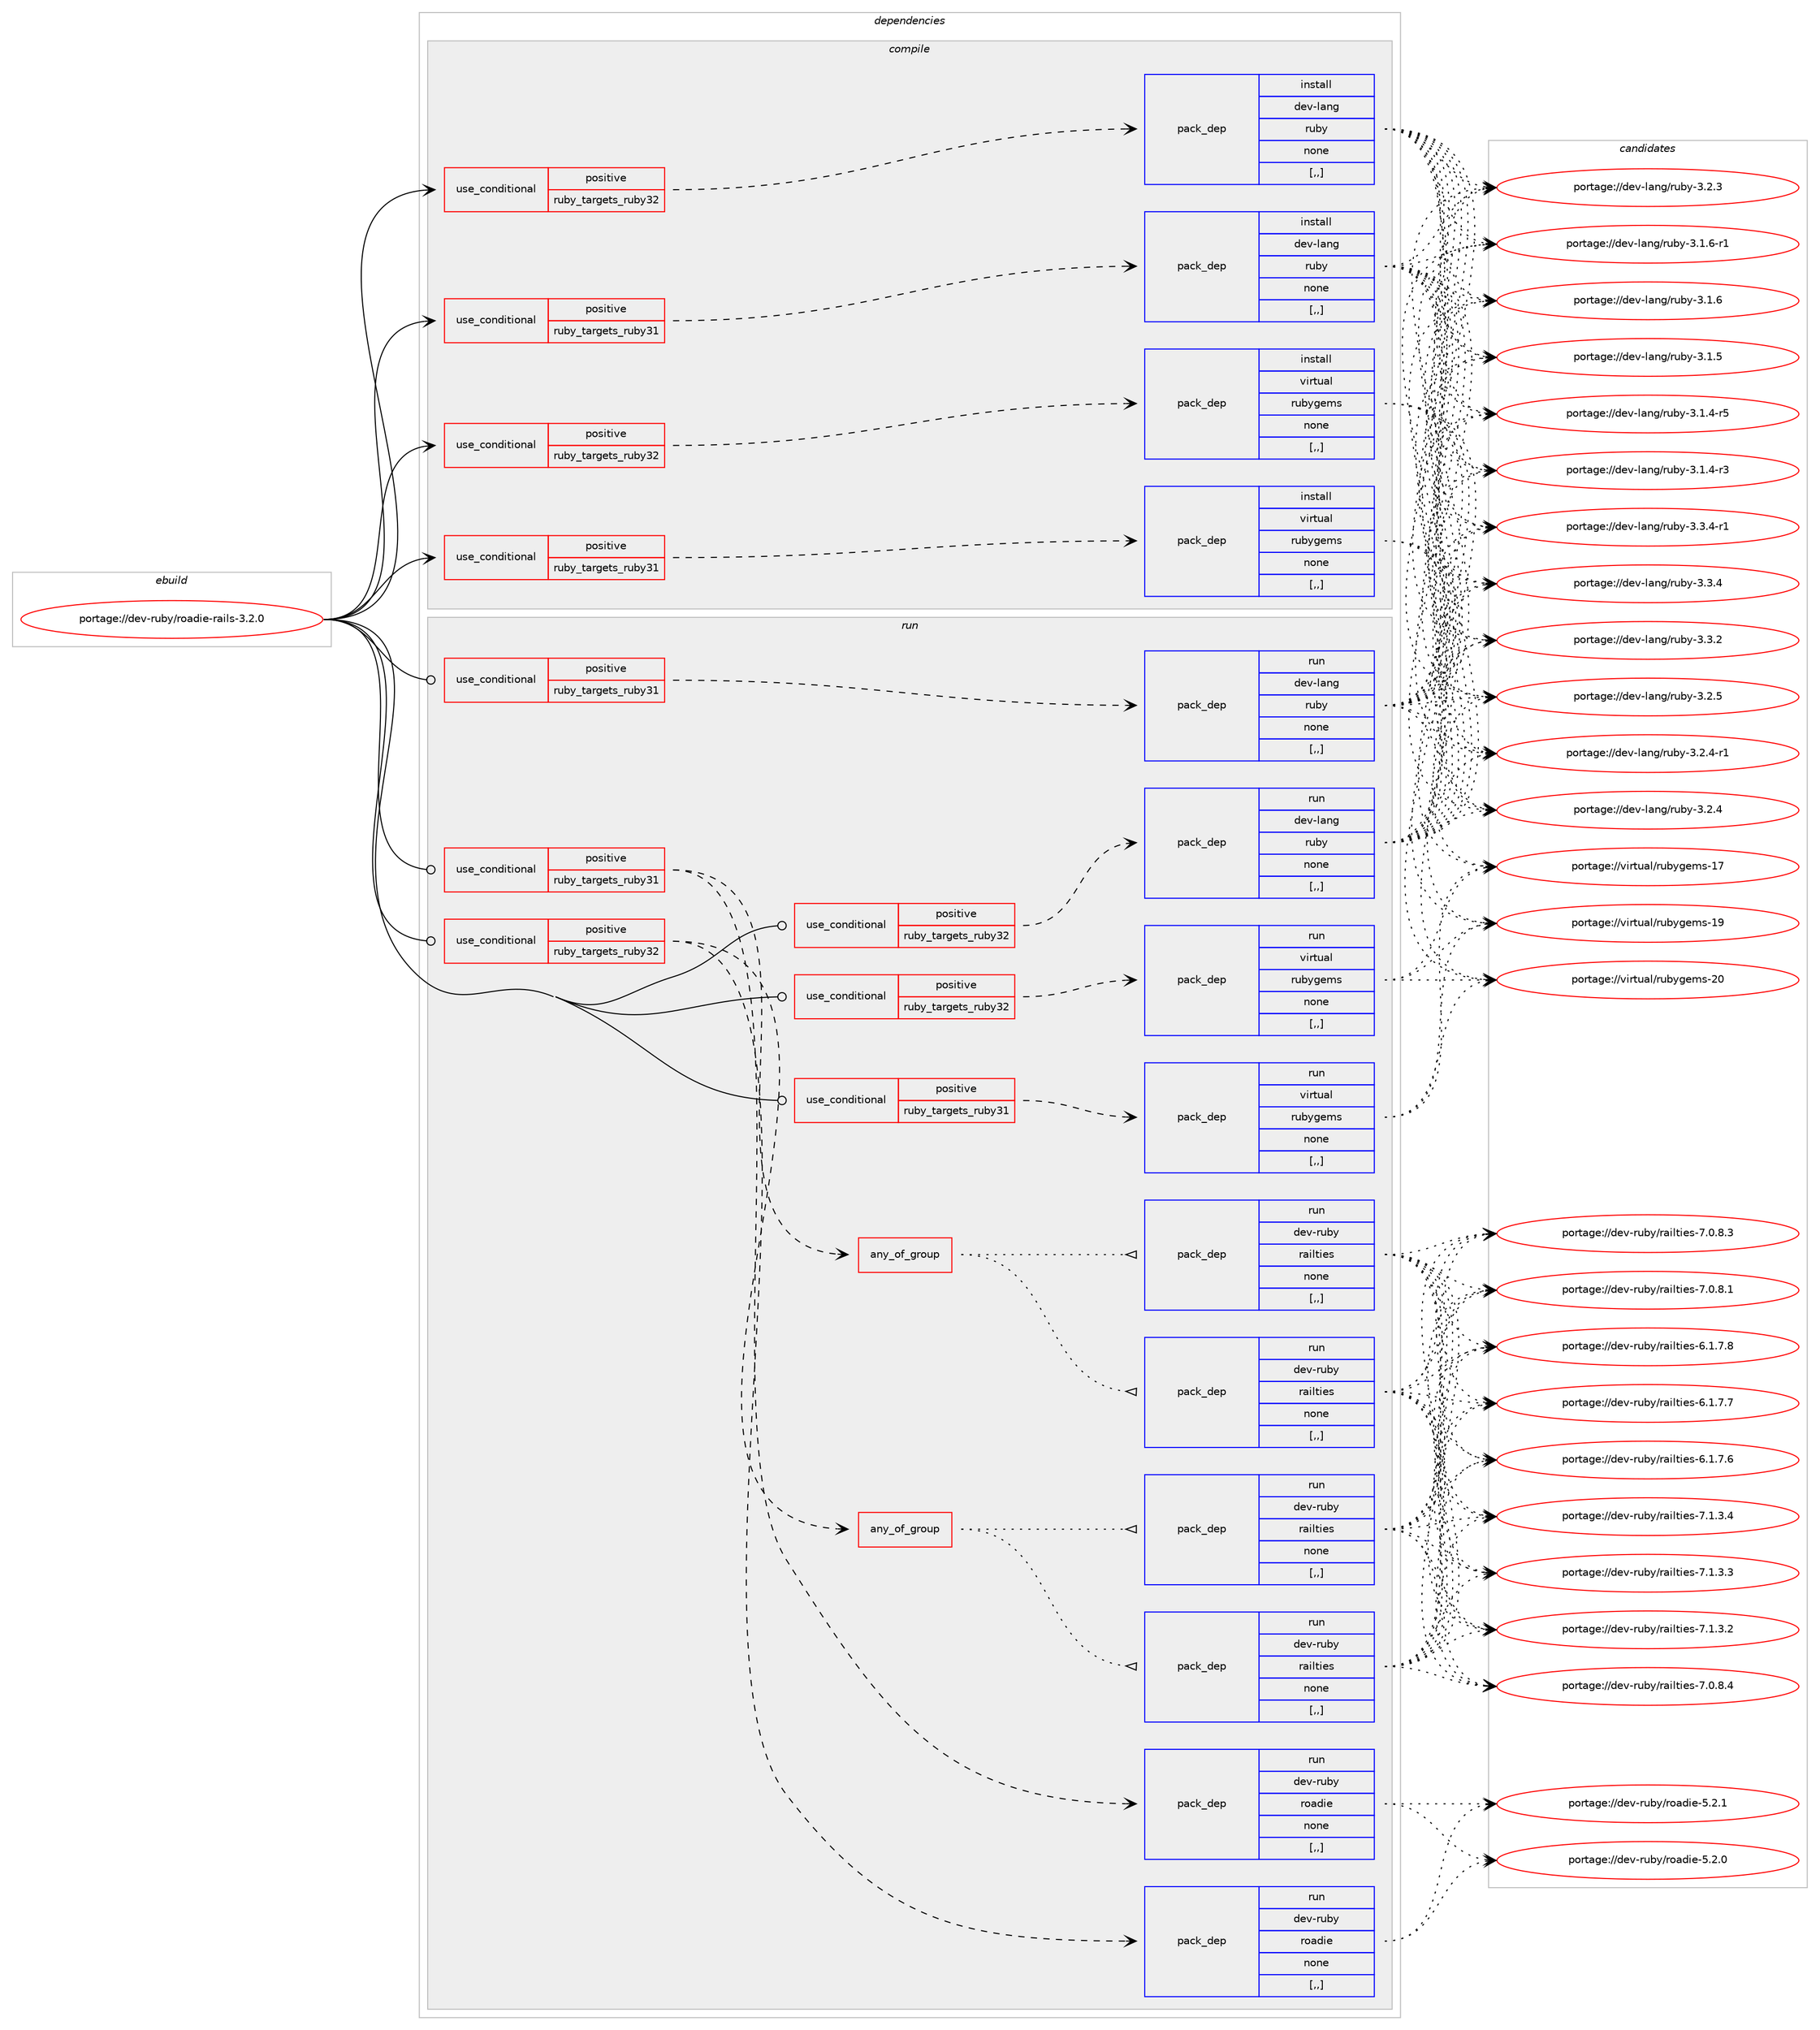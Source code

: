 digraph prolog {

# *************
# Graph options
# *************

newrank=true;
concentrate=true;
compound=true;
graph [rankdir=LR,fontname=Helvetica,fontsize=10,ranksep=1.5];#, ranksep=2.5, nodesep=0.2];
edge  [arrowhead=vee];
node  [fontname=Helvetica,fontsize=10];

# **********
# The ebuild
# **********

subgraph cluster_leftcol {
color=gray;
label=<<i>ebuild</i>>;
id [label="portage://dev-ruby/roadie-rails-3.2.0", color=red, width=4, href="../dev-ruby/roadie-rails-3.2.0.svg"];
}

# ****************
# The dependencies
# ****************

subgraph cluster_midcol {
color=gray;
label=<<i>dependencies</i>>;
subgraph cluster_compile {
fillcolor="#eeeeee";
style=filled;
label=<<i>compile</i>>;
subgraph cond54643 {
dependency198946 [label=<<TABLE BORDER="0" CELLBORDER="1" CELLSPACING="0" CELLPADDING="4"><TR><TD ROWSPAN="3" CELLPADDING="10">use_conditional</TD></TR><TR><TD>positive</TD></TR><TR><TD>ruby_targets_ruby31</TD></TR></TABLE>>, shape=none, color=red];
subgraph pack142944 {
dependency198947 [label=<<TABLE BORDER="0" CELLBORDER="1" CELLSPACING="0" CELLPADDING="4" WIDTH="220"><TR><TD ROWSPAN="6" CELLPADDING="30">pack_dep</TD></TR><TR><TD WIDTH="110">install</TD></TR><TR><TD>dev-lang</TD></TR><TR><TD>ruby</TD></TR><TR><TD>none</TD></TR><TR><TD>[,,]</TD></TR></TABLE>>, shape=none, color=blue];
}
dependency198946:e -> dependency198947:w [weight=20,style="dashed",arrowhead="vee"];
}
id:e -> dependency198946:w [weight=20,style="solid",arrowhead="vee"];
subgraph cond54644 {
dependency198948 [label=<<TABLE BORDER="0" CELLBORDER="1" CELLSPACING="0" CELLPADDING="4"><TR><TD ROWSPAN="3" CELLPADDING="10">use_conditional</TD></TR><TR><TD>positive</TD></TR><TR><TD>ruby_targets_ruby31</TD></TR></TABLE>>, shape=none, color=red];
subgraph pack142945 {
dependency198949 [label=<<TABLE BORDER="0" CELLBORDER="1" CELLSPACING="0" CELLPADDING="4" WIDTH="220"><TR><TD ROWSPAN="6" CELLPADDING="30">pack_dep</TD></TR><TR><TD WIDTH="110">install</TD></TR><TR><TD>virtual</TD></TR><TR><TD>rubygems</TD></TR><TR><TD>none</TD></TR><TR><TD>[,,]</TD></TR></TABLE>>, shape=none, color=blue];
}
dependency198948:e -> dependency198949:w [weight=20,style="dashed",arrowhead="vee"];
}
id:e -> dependency198948:w [weight=20,style="solid",arrowhead="vee"];
subgraph cond54645 {
dependency198950 [label=<<TABLE BORDER="0" CELLBORDER="1" CELLSPACING="0" CELLPADDING="4"><TR><TD ROWSPAN="3" CELLPADDING="10">use_conditional</TD></TR><TR><TD>positive</TD></TR><TR><TD>ruby_targets_ruby32</TD></TR></TABLE>>, shape=none, color=red];
subgraph pack142946 {
dependency198951 [label=<<TABLE BORDER="0" CELLBORDER="1" CELLSPACING="0" CELLPADDING="4" WIDTH="220"><TR><TD ROWSPAN="6" CELLPADDING="30">pack_dep</TD></TR><TR><TD WIDTH="110">install</TD></TR><TR><TD>dev-lang</TD></TR><TR><TD>ruby</TD></TR><TR><TD>none</TD></TR><TR><TD>[,,]</TD></TR></TABLE>>, shape=none, color=blue];
}
dependency198950:e -> dependency198951:w [weight=20,style="dashed",arrowhead="vee"];
}
id:e -> dependency198950:w [weight=20,style="solid",arrowhead="vee"];
subgraph cond54646 {
dependency198952 [label=<<TABLE BORDER="0" CELLBORDER="1" CELLSPACING="0" CELLPADDING="4"><TR><TD ROWSPAN="3" CELLPADDING="10">use_conditional</TD></TR><TR><TD>positive</TD></TR><TR><TD>ruby_targets_ruby32</TD></TR></TABLE>>, shape=none, color=red];
subgraph pack142947 {
dependency198953 [label=<<TABLE BORDER="0" CELLBORDER="1" CELLSPACING="0" CELLPADDING="4" WIDTH="220"><TR><TD ROWSPAN="6" CELLPADDING="30">pack_dep</TD></TR><TR><TD WIDTH="110">install</TD></TR><TR><TD>virtual</TD></TR><TR><TD>rubygems</TD></TR><TR><TD>none</TD></TR><TR><TD>[,,]</TD></TR></TABLE>>, shape=none, color=blue];
}
dependency198952:e -> dependency198953:w [weight=20,style="dashed",arrowhead="vee"];
}
id:e -> dependency198952:w [weight=20,style="solid",arrowhead="vee"];
}
subgraph cluster_compileandrun {
fillcolor="#eeeeee";
style=filled;
label=<<i>compile and run</i>>;
}
subgraph cluster_run {
fillcolor="#eeeeee";
style=filled;
label=<<i>run</i>>;
subgraph cond54647 {
dependency198954 [label=<<TABLE BORDER="0" CELLBORDER="1" CELLSPACING="0" CELLPADDING="4"><TR><TD ROWSPAN="3" CELLPADDING="10">use_conditional</TD></TR><TR><TD>positive</TD></TR><TR><TD>ruby_targets_ruby31</TD></TR></TABLE>>, shape=none, color=red];
subgraph pack142948 {
dependency198955 [label=<<TABLE BORDER="0" CELLBORDER="1" CELLSPACING="0" CELLPADDING="4" WIDTH="220"><TR><TD ROWSPAN="6" CELLPADDING="30">pack_dep</TD></TR><TR><TD WIDTH="110">run</TD></TR><TR><TD>dev-lang</TD></TR><TR><TD>ruby</TD></TR><TR><TD>none</TD></TR><TR><TD>[,,]</TD></TR></TABLE>>, shape=none, color=blue];
}
dependency198954:e -> dependency198955:w [weight=20,style="dashed",arrowhead="vee"];
}
id:e -> dependency198954:w [weight=20,style="solid",arrowhead="odot"];
subgraph cond54648 {
dependency198956 [label=<<TABLE BORDER="0" CELLBORDER="1" CELLSPACING="0" CELLPADDING="4"><TR><TD ROWSPAN="3" CELLPADDING="10">use_conditional</TD></TR><TR><TD>positive</TD></TR><TR><TD>ruby_targets_ruby31</TD></TR></TABLE>>, shape=none, color=red];
subgraph pack142949 {
dependency198957 [label=<<TABLE BORDER="0" CELLBORDER="1" CELLSPACING="0" CELLPADDING="4" WIDTH="220"><TR><TD ROWSPAN="6" CELLPADDING="30">pack_dep</TD></TR><TR><TD WIDTH="110">run</TD></TR><TR><TD>dev-ruby</TD></TR><TR><TD>roadie</TD></TR><TR><TD>none</TD></TR><TR><TD>[,,]</TD></TR></TABLE>>, shape=none, color=blue];
}
dependency198956:e -> dependency198957:w [weight=20,style="dashed",arrowhead="vee"];
subgraph any1209 {
dependency198958 [label=<<TABLE BORDER="0" CELLBORDER="1" CELLSPACING="0" CELLPADDING="4"><TR><TD CELLPADDING="10">any_of_group</TD></TR></TABLE>>, shape=none, color=red];subgraph pack142950 {
dependency198959 [label=<<TABLE BORDER="0" CELLBORDER="1" CELLSPACING="0" CELLPADDING="4" WIDTH="220"><TR><TD ROWSPAN="6" CELLPADDING="30">pack_dep</TD></TR><TR><TD WIDTH="110">run</TD></TR><TR><TD>dev-ruby</TD></TR><TR><TD>railties</TD></TR><TR><TD>none</TD></TR><TR><TD>[,,]</TD></TR></TABLE>>, shape=none, color=blue];
}
dependency198958:e -> dependency198959:w [weight=20,style="dotted",arrowhead="oinv"];
subgraph pack142951 {
dependency198960 [label=<<TABLE BORDER="0" CELLBORDER="1" CELLSPACING="0" CELLPADDING="4" WIDTH="220"><TR><TD ROWSPAN="6" CELLPADDING="30">pack_dep</TD></TR><TR><TD WIDTH="110">run</TD></TR><TR><TD>dev-ruby</TD></TR><TR><TD>railties</TD></TR><TR><TD>none</TD></TR><TR><TD>[,,]</TD></TR></TABLE>>, shape=none, color=blue];
}
dependency198958:e -> dependency198960:w [weight=20,style="dotted",arrowhead="oinv"];
}
dependency198956:e -> dependency198958:w [weight=20,style="dashed",arrowhead="vee"];
}
id:e -> dependency198956:w [weight=20,style="solid",arrowhead="odot"];
subgraph cond54649 {
dependency198961 [label=<<TABLE BORDER="0" CELLBORDER="1" CELLSPACING="0" CELLPADDING="4"><TR><TD ROWSPAN="3" CELLPADDING="10">use_conditional</TD></TR><TR><TD>positive</TD></TR><TR><TD>ruby_targets_ruby31</TD></TR></TABLE>>, shape=none, color=red];
subgraph pack142952 {
dependency198962 [label=<<TABLE BORDER="0" CELLBORDER="1" CELLSPACING="0" CELLPADDING="4" WIDTH="220"><TR><TD ROWSPAN="6" CELLPADDING="30">pack_dep</TD></TR><TR><TD WIDTH="110">run</TD></TR><TR><TD>virtual</TD></TR><TR><TD>rubygems</TD></TR><TR><TD>none</TD></TR><TR><TD>[,,]</TD></TR></TABLE>>, shape=none, color=blue];
}
dependency198961:e -> dependency198962:w [weight=20,style="dashed",arrowhead="vee"];
}
id:e -> dependency198961:w [weight=20,style="solid",arrowhead="odot"];
subgraph cond54650 {
dependency198963 [label=<<TABLE BORDER="0" CELLBORDER="1" CELLSPACING="0" CELLPADDING="4"><TR><TD ROWSPAN="3" CELLPADDING="10">use_conditional</TD></TR><TR><TD>positive</TD></TR><TR><TD>ruby_targets_ruby32</TD></TR></TABLE>>, shape=none, color=red];
subgraph pack142953 {
dependency198964 [label=<<TABLE BORDER="0" CELLBORDER="1" CELLSPACING="0" CELLPADDING="4" WIDTH="220"><TR><TD ROWSPAN="6" CELLPADDING="30">pack_dep</TD></TR><TR><TD WIDTH="110">run</TD></TR><TR><TD>dev-lang</TD></TR><TR><TD>ruby</TD></TR><TR><TD>none</TD></TR><TR><TD>[,,]</TD></TR></TABLE>>, shape=none, color=blue];
}
dependency198963:e -> dependency198964:w [weight=20,style="dashed",arrowhead="vee"];
}
id:e -> dependency198963:w [weight=20,style="solid",arrowhead="odot"];
subgraph cond54651 {
dependency198965 [label=<<TABLE BORDER="0" CELLBORDER="1" CELLSPACING="0" CELLPADDING="4"><TR><TD ROWSPAN="3" CELLPADDING="10">use_conditional</TD></TR><TR><TD>positive</TD></TR><TR><TD>ruby_targets_ruby32</TD></TR></TABLE>>, shape=none, color=red];
subgraph pack142954 {
dependency198966 [label=<<TABLE BORDER="0" CELLBORDER="1" CELLSPACING="0" CELLPADDING="4" WIDTH="220"><TR><TD ROWSPAN="6" CELLPADDING="30">pack_dep</TD></TR><TR><TD WIDTH="110">run</TD></TR><TR><TD>dev-ruby</TD></TR><TR><TD>roadie</TD></TR><TR><TD>none</TD></TR><TR><TD>[,,]</TD></TR></TABLE>>, shape=none, color=blue];
}
dependency198965:e -> dependency198966:w [weight=20,style="dashed",arrowhead="vee"];
subgraph any1210 {
dependency198967 [label=<<TABLE BORDER="0" CELLBORDER="1" CELLSPACING="0" CELLPADDING="4"><TR><TD CELLPADDING="10">any_of_group</TD></TR></TABLE>>, shape=none, color=red];subgraph pack142955 {
dependency198968 [label=<<TABLE BORDER="0" CELLBORDER="1" CELLSPACING="0" CELLPADDING="4" WIDTH="220"><TR><TD ROWSPAN="6" CELLPADDING="30">pack_dep</TD></TR><TR><TD WIDTH="110">run</TD></TR><TR><TD>dev-ruby</TD></TR><TR><TD>railties</TD></TR><TR><TD>none</TD></TR><TR><TD>[,,]</TD></TR></TABLE>>, shape=none, color=blue];
}
dependency198967:e -> dependency198968:w [weight=20,style="dotted",arrowhead="oinv"];
subgraph pack142956 {
dependency198969 [label=<<TABLE BORDER="0" CELLBORDER="1" CELLSPACING="0" CELLPADDING="4" WIDTH="220"><TR><TD ROWSPAN="6" CELLPADDING="30">pack_dep</TD></TR><TR><TD WIDTH="110">run</TD></TR><TR><TD>dev-ruby</TD></TR><TR><TD>railties</TD></TR><TR><TD>none</TD></TR><TR><TD>[,,]</TD></TR></TABLE>>, shape=none, color=blue];
}
dependency198967:e -> dependency198969:w [weight=20,style="dotted",arrowhead="oinv"];
}
dependency198965:e -> dependency198967:w [weight=20,style="dashed",arrowhead="vee"];
}
id:e -> dependency198965:w [weight=20,style="solid",arrowhead="odot"];
subgraph cond54652 {
dependency198970 [label=<<TABLE BORDER="0" CELLBORDER="1" CELLSPACING="0" CELLPADDING="4"><TR><TD ROWSPAN="3" CELLPADDING="10">use_conditional</TD></TR><TR><TD>positive</TD></TR><TR><TD>ruby_targets_ruby32</TD></TR></TABLE>>, shape=none, color=red];
subgraph pack142957 {
dependency198971 [label=<<TABLE BORDER="0" CELLBORDER="1" CELLSPACING="0" CELLPADDING="4" WIDTH="220"><TR><TD ROWSPAN="6" CELLPADDING="30">pack_dep</TD></TR><TR><TD WIDTH="110">run</TD></TR><TR><TD>virtual</TD></TR><TR><TD>rubygems</TD></TR><TR><TD>none</TD></TR><TR><TD>[,,]</TD></TR></TABLE>>, shape=none, color=blue];
}
dependency198970:e -> dependency198971:w [weight=20,style="dashed",arrowhead="vee"];
}
id:e -> dependency198970:w [weight=20,style="solid",arrowhead="odot"];
}
}

# **************
# The candidates
# **************

subgraph cluster_choices {
rank=same;
color=gray;
label=<<i>candidates</i>>;

subgraph choice142944 {
color=black;
nodesep=1;
choice100101118451089711010347114117981214551465146524511449 [label="portage://dev-lang/ruby-3.3.4-r1", color=red, width=4,href="../dev-lang/ruby-3.3.4-r1.svg"];
choice10010111845108971101034711411798121455146514652 [label="portage://dev-lang/ruby-3.3.4", color=red, width=4,href="../dev-lang/ruby-3.3.4.svg"];
choice10010111845108971101034711411798121455146514650 [label="portage://dev-lang/ruby-3.3.2", color=red, width=4,href="../dev-lang/ruby-3.3.2.svg"];
choice10010111845108971101034711411798121455146504653 [label="portage://dev-lang/ruby-3.2.5", color=red, width=4,href="../dev-lang/ruby-3.2.5.svg"];
choice100101118451089711010347114117981214551465046524511449 [label="portage://dev-lang/ruby-3.2.4-r1", color=red, width=4,href="../dev-lang/ruby-3.2.4-r1.svg"];
choice10010111845108971101034711411798121455146504652 [label="portage://dev-lang/ruby-3.2.4", color=red, width=4,href="../dev-lang/ruby-3.2.4.svg"];
choice10010111845108971101034711411798121455146504651 [label="portage://dev-lang/ruby-3.2.3", color=red, width=4,href="../dev-lang/ruby-3.2.3.svg"];
choice100101118451089711010347114117981214551464946544511449 [label="portage://dev-lang/ruby-3.1.6-r1", color=red, width=4,href="../dev-lang/ruby-3.1.6-r1.svg"];
choice10010111845108971101034711411798121455146494654 [label="portage://dev-lang/ruby-3.1.6", color=red, width=4,href="../dev-lang/ruby-3.1.6.svg"];
choice10010111845108971101034711411798121455146494653 [label="portage://dev-lang/ruby-3.1.5", color=red, width=4,href="../dev-lang/ruby-3.1.5.svg"];
choice100101118451089711010347114117981214551464946524511453 [label="portage://dev-lang/ruby-3.1.4-r5", color=red, width=4,href="../dev-lang/ruby-3.1.4-r5.svg"];
choice100101118451089711010347114117981214551464946524511451 [label="portage://dev-lang/ruby-3.1.4-r3", color=red, width=4,href="../dev-lang/ruby-3.1.4-r3.svg"];
dependency198947:e -> choice100101118451089711010347114117981214551465146524511449:w [style=dotted,weight="100"];
dependency198947:e -> choice10010111845108971101034711411798121455146514652:w [style=dotted,weight="100"];
dependency198947:e -> choice10010111845108971101034711411798121455146514650:w [style=dotted,weight="100"];
dependency198947:e -> choice10010111845108971101034711411798121455146504653:w [style=dotted,weight="100"];
dependency198947:e -> choice100101118451089711010347114117981214551465046524511449:w [style=dotted,weight="100"];
dependency198947:e -> choice10010111845108971101034711411798121455146504652:w [style=dotted,weight="100"];
dependency198947:e -> choice10010111845108971101034711411798121455146504651:w [style=dotted,weight="100"];
dependency198947:e -> choice100101118451089711010347114117981214551464946544511449:w [style=dotted,weight="100"];
dependency198947:e -> choice10010111845108971101034711411798121455146494654:w [style=dotted,weight="100"];
dependency198947:e -> choice10010111845108971101034711411798121455146494653:w [style=dotted,weight="100"];
dependency198947:e -> choice100101118451089711010347114117981214551464946524511453:w [style=dotted,weight="100"];
dependency198947:e -> choice100101118451089711010347114117981214551464946524511451:w [style=dotted,weight="100"];
}
subgraph choice142945 {
color=black;
nodesep=1;
choice118105114116117971084711411798121103101109115455048 [label="portage://virtual/rubygems-20", color=red, width=4,href="../virtual/rubygems-20.svg"];
choice118105114116117971084711411798121103101109115454957 [label="portage://virtual/rubygems-19", color=red, width=4,href="../virtual/rubygems-19.svg"];
choice118105114116117971084711411798121103101109115454955 [label="portage://virtual/rubygems-17", color=red, width=4,href="../virtual/rubygems-17.svg"];
dependency198949:e -> choice118105114116117971084711411798121103101109115455048:w [style=dotted,weight="100"];
dependency198949:e -> choice118105114116117971084711411798121103101109115454957:w [style=dotted,weight="100"];
dependency198949:e -> choice118105114116117971084711411798121103101109115454955:w [style=dotted,weight="100"];
}
subgraph choice142946 {
color=black;
nodesep=1;
choice100101118451089711010347114117981214551465146524511449 [label="portage://dev-lang/ruby-3.3.4-r1", color=red, width=4,href="../dev-lang/ruby-3.3.4-r1.svg"];
choice10010111845108971101034711411798121455146514652 [label="portage://dev-lang/ruby-3.3.4", color=red, width=4,href="../dev-lang/ruby-3.3.4.svg"];
choice10010111845108971101034711411798121455146514650 [label="portage://dev-lang/ruby-3.3.2", color=red, width=4,href="../dev-lang/ruby-3.3.2.svg"];
choice10010111845108971101034711411798121455146504653 [label="portage://dev-lang/ruby-3.2.5", color=red, width=4,href="../dev-lang/ruby-3.2.5.svg"];
choice100101118451089711010347114117981214551465046524511449 [label="portage://dev-lang/ruby-3.2.4-r1", color=red, width=4,href="../dev-lang/ruby-3.2.4-r1.svg"];
choice10010111845108971101034711411798121455146504652 [label="portage://dev-lang/ruby-3.2.4", color=red, width=4,href="../dev-lang/ruby-3.2.4.svg"];
choice10010111845108971101034711411798121455146504651 [label="portage://dev-lang/ruby-3.2.3", color=red, width=4,href="../dev-lang/ruby-3.2.3.svg"];
choice100101118451089711010347114117981214551464946544511449 [label="portage://dev-lang/ruby-3.1.6-r1", color=red, width=4,href="../dev-lang/ruby-3.1.6-r1.svg"];
choice10010111845108971101034711411798121455146494654 [label="portage://dev-lang/ruby-3.1.6", color=red, width=4,href="../dev-lang/ruby-3.1.6.svg"];
choice10010111845108971101034711411798121455146494653 [label="portage://dev-lang/ruby-3.1.5", color=red, width=4,href="../dev-lang/ruby-3.1.5.svg"];
choice100101118451089711010347114117981214551464946524511453 [label="portage://dev-lang/ruby-3.1.4-r5", color=red, width=4,href="../dev-lang/ruby-3.1.4-r5.svg"];
choice100101118451089711010347114117981214551464946524511451 [label="portage://dev-lang/ruby-3.1.4-r3", color=red, width=4,href="../dev-lang/ruby-3.1.4-r3.svg"];
dependency198951:e -> choice100101118451089711010347114117981214551465146524511449:w [style=dotted,weight="100"];
dependency198951:e -> choice10010111845108971101034711411798121455146514652:w [style=dotted,weight="100"];
dependency198951:e -> choice10010111845108971101034711411798121455146514650:w [style=dotted,weight="100"];
dependency198951:e -> choice10010111845108971101034711411798121455146504653:w [style=dotted,weight="100"];
dependency198951:e -> choice100101118451089711010347114117981214551465046524511449:w [style=dotted,weight="100"];
dependency198951:e -> choice10010111845108971101034711411798121455146504652:w [style=dotted,weight="100"];
dependency198951:e -> choice10010111845108971101034711411798121455146504651:w [style=dotted,weight="100"];
dependency198951:e -> choice100101118451089711010347114117981214551464946544511449:w [style=dotted,weight="100"];
dependency198951:e -> choice10010111845108971101034711411798121455146494654:w [style=dotted,weight="100"];
dependency198951:e -> choice10010111845108971101034711411798121455146494653:w [style=dotted,weight="100"];
dependency198951:e -> choice100101118451089711010347114117981214551464946524511453:w [style=dotted,weight="100"];
dependency198951:e -> choice100101118451089711010347114117981214551464946524511451:w [style=dotted,weight="100"];
}
subgraph choice142947 {
color=black;
nodesep=1;
choice118105114116117971084711411798121103101109115455048 [label="portage://virtual/rubygems-20", color=red, width=4,href="../virtual/rubygems-20.svg"];
choice118105114116117971084711411798121103101109115454957 [label="portage://virtual/rubygems-19", color=red, width=4,href="../virtual/rubygems-19.svg"];
choice118105114116117971084711411798121103101109115454955 [label="portage://virtual/rubygems-17", color=red, width=4,href="../virtual/rubygems-17.svg"];
dependency198953:e -> choice118105114116117971084711411798121103101109115455048:w [style=dotted,weight="100"];
dependency198953:e -> choice118105114116117971084711411798121103101109115454957:w [style=dotted,weight="100"];
dependency198953:e -> choice118105114116117971084711411798121103101109115454955:w [style=dotted,weight="100"];
}
subgraph choice142948 {
color=black;
nodesep=1;
choice100101118451089711010347114117981214551465146524511449 [label="portage://dev-lang/ruby-3.3.4-r1", color=red, width=4,href="../dev-lang/ruby-3.3.4-r1.svg"];
choice10010111845108971101034711411798121455146514652 [label="portage://dev-lang/ruby-3.3.4", color=red, width=4,href="../dev-lang/ruby-3.3.4.svg"];
choice10010111845108971101034711411798121455146514650 [label="portage://dev-lang/ruby-3.3.2", color=red, width=4,href="../dev-lang/ruby-3.3.2.svg"];
choice10010111845108971101034711411798121455146504653 [label="portage://dev-lang/ruby-3.2.5", color=red, width=4,href="../dev-lang/ruby-3.2.5.svg"];
choice100101118451089711010347114117981214551465046524511449 [label="portage://dev-lang/ruby-3.2.4-r1", color=red, width=4,href="../dev-lang/ruby-3.2.4-r1.svg"];
choice10010111845108971101034711411798121455146504652 [label="portage://dev-lang/ruby-3.2.4", color=red, width=4,href="../dev-lang/ruby-3.2.4.svg"];
choice10010111845108971101034711411798121455146504651 [label="portage://dev-lang/ruby-3.2.3", color=red, width=4,href="../dev-lang/ruby-3.2.3.svg"];
choice100101118451089711010347114117981214551464946544511449 [label="portage://dev-lang/ruby-3.1.6-r1", color=red, width=4,href="../dev-lang/ruby-3.1.6-r1.svg"];
choice10010111845108971101034711411798121455146494654 [label="portage://dev-lang/ruby-3.1.6", color=red, width=4,href="../dev-lang/ruby-3.1.6.svg"];
choice10010111845108971101034711411798121455146494653 [label="portage://dev-lang/ruby-3.1.5", color=red, width=4,href="../dev-lang/ruby-3.1.5.svg"];
choice100101118451089711010347114117981214551464946524511453 [label="portage://dev-lang/ruby-3.1.4-r5", color=red, width=4,href="../dev-lang/ruby-3.1.4-r5.svg"];
choice100101118451089711010347114117981214551464946524511451 [label="portage://dev-lang/ruby-3.1.4-r3", color=red, width=4,href="../dev-lang/ruby-3.1.4-r3.svg"];
dependency198955:e -> choice100101118451089711010347114117981214551465146524511449:w [style=dotted,weight="100"];
dependency198955:e -> choice10010111845108971101034711411798121455146514652:w [style=dotted,weight="100"];
dependency198955:e -> choice10010111845108971101034711411798121455146514650:w [style=dotted,weight="100"];
dependency198955:e -> choice10010111845108971101034711411798121455146504653:w [style=dotted,weight="100"];
dependency198955:e -> choice100101118451089711010347114117981214551465046524511449:w [style=dotted,weight="100"];
dependency198955:e -> choice10010111845108971101034711411798121455146504652:w [style=dotted,weight="100"];
dependency198955:e -> choice10010111845108971101034711411798121455146504651:w [style=dotted,weight="100"];
dependency198955:e -> choice100101118451089711010347114117981214551464946544511449:w [style=dotted,weight="100"];
dependency198955:e -> choice10010111845108971101034711411798121455146494654:w [style=dotted,weight="100"];
dependency198955:e -> choice10010111845108971101034711411798121455146494653:w [style=dotted,weight="100"];
dependency198955:e -> choice100101118451089711010347114117981214551464946524511453:w [style=dotted,weight="100"];
dependency198955:e -> choice100101118451089711010347114117981214551464946524511451:w [style=dotted,weight="100"];
}
subgraph choice142949 {
color=black;
nodesep=1;
choice10010111845114117981214711411197100105101455346504649 [label="portage://dev-ruby/roadie-5.2.1", color=red, width=4,href="../dev-ruby/roadie-5.2.1.svg"];
choice10010111845114117981214711411197100105101455346504648 [label="portage://dev-ruby/roadie-5.2.0", color=red, width=4,href="../dev-ruby/roadie-5.2.0.svg"];
dependency198957:e -> choice10010111845114117981214711411197100105101455346504649:w [style=dotted,weight="100"];
dependency198957:e -> choice10010111845114117981214711411197100105101455346504648:w [style=dotted,weight="100"];
}
subgraph choice142950 {
color=black;
nodesep=1;
choice100101118451141179812147114971051081161051011154555464946514652 [label="portage://dev-ruby/railties-7.1.3.4", color=red, width=4,href="../dev-ruby/railties-7.1.3.4.svg"];
choice100101118451141179812147114971051081161051011154555464946514651 [label="portage://dev-ruby/railties-7.1.3.3", color=red, width=4,href="../dev-ruby/railties-7.1.3.3.svg"];
choice100101118451141179812147114971051081161051011154555464946514650 [label="portage://dev-ruby/railties-7.1.3.2", color=red, width=4,href="../dev-ruby/railties-7.1.3.2.svg"];
choice100101118451141179812147114971051081161051011154555464846564652 [label="portage://dev-ruby/railties-7.0.8.4", color=red, width=4,href="../dev-ruby/railties-7.0.8.4.svg"];
choice100101118451141179812147114971051081161051011154555464846564651 [label="portage://dev-ruby/railties-7.0.8.3", color=red, width=4,href="../dev-ruby/railties-7.0.8.3.svg"];
choice100101118451141179812147114971051081161051011154555464846564649 [label="portage://dev-ruby/railties-7.0.8.1", color=red, width=4,href="../dev-ruby/railties-7.0.8.1.svg"];
choice100101118451141179812147114971051081161051011154554464946554656 [label="portage://dev-ruby/railties-6.1.7.8", color=red, width=4,href="../dev-ruby/railties-6.1.7.8.svg"];
choice100101118451141179812147114971051081161051011154554464946554655 [label="portage://dev-ruby/railties-6.1.7.7", color=red, width=4,href="../dev-ruby/railties-6.1.7.7.svg"];
choice100101118451141179812147114971051081161051011154554464946554654 [label="portage://dev-ruby/railties-6.1.7.6", color=red, width=4,href="../dev-ruby/railties-6.1.7.6.svg"];
dependency198959:e -> choice100101118451141179812147114971051081161051011154555464946514652:w [style=dotted,weight="100"];
dependency198959:e -> choice100101118451141179812147114971051081161051011154555464946514651:w [style=dotted,weight="100"];
dependency198959:e -> choice100101118451141179812147114971051081161051011154555464946514650:w [style=dotted,weight="100"];
dependency198959:e -> choice100101118451141179812147114971051081161051011154555464846564652:w [style=dotted,weight="100"];
dependency198959:e -> choice100101118451141179812147114971051081161051011154555464846564651:w [style=dotted,weight="100"];
dependency198959:e -> choice100101118451141179812147114971051081161051011154555464846564649:w [style=dotted,weight="100"];
dependency198959:e -> choice100101118451141179812147114971051081161051011154554464946554656:w [style=dotted,weight="100"];
dependency198959:e -> choice100101118451141179812147114971051081161051011154554464946554655:w [style=dotted,weight="100"];
dependency198959:e -> choice100101118451141179812147114971051081161051011154554464946554654:w [style=dotted,weight="100"];
}
subgraph choice142951 {
color=black;
nodesep=1;
choice100101118451141179812147114971051081161051011154555464946514652 [label="portage://dev-ruby/railties-7.1.3.4", color=red, width=4,href="../dev-ruby/railties-7.1.3.4.svg"];
choice100101118451141179812147114971051081161051011154555464946514651 [label="portage://dev-ruby/railties-7.1.3.3", color=red, width=4,href="../dev-ruby/railties-7.1.3.3.svg"];
choice100101118451141179812147114971051081161051011154555464946514650 [label="portage://dev-ruby/railties-7.1.3.2", color=red, width=4,href="../dev-ruby/railties-7.1.3.2.svg"];
choice100101118451141179812147114971051081161051011154555464846564652 [label="portage://dev-ruby/railties-7.0.8.4", color=red, width=4,href="../dev-ruby/railties-7.0.8.4.svg"];
choice100101118451141179812147114971051081161051011154555464846564651 [label="portage://dev-ruby/railties-7.0.8.3", color=red, width=4,href="../dev-ruby/railties-7.0.8.3.svg"];
choice100101118451141179812147114971051081161051011154555464846564649 [label="portage://dev-ruby/railties-7.0.8.1", color=red, width=4,href="../dev-ruby/railties-7.0.8.1.svg"];
choice100101118451141179812147114971051081161051011154554464946554656 [label="portage://dev-ruby/railties-6.1.7.8", color=red, width=4,href="../dev-ruby/railties-6.1.7.8.svg"];
choice100101118451141179812147114971051081161051011154554464946554655 [label="portage://dev-ruby/railties-6.1.7.7", color=red, width=4,href="../dev-ruby/railties-6.1.7.7.svg"];
choice100101118451141179812147114971051081161051011154554464946554654 [label="portage://dev-ruby/railties-6.1.7.6", color=red, width=4,href="../dev-ruby/railties-6.1.7.6.svg"];
dependency198960:e -> choice100101118451141179812147114971051081161051011154555464946514652:w [style=dotted,weight="100"];
dependency198960:e -> choice100101118451141179812147114971051081161051011154555464946514651:w [style=dotted,weight="100"];
dependency198960:e -> choice100101118451141179812147114971051081161051011154555464946514650:w [style=dotted,weight="100"];
dependency198960:e -> choice100101118451141179812147114971051081161051011154555464846564652:w [style=dotted,weight="100"];
dependency198960:e -> choice100101118451141179812147114971051081161051011154555464846564651:w [style=dotted,weight="100"];
dependency198960:e -> choice100101118451141179812147114971051081161051011154555464846564649:w [style=dotted,weight="100"];
dependency198960:e -> choice100101118451141179812147114971051081161051011154554464946554656:w [style=dotted,weight="100"];
dependency198960:e -> choice100101118451141179812147114971051081161051011154554464946554655:w [style=dotted,weight="100"];
dependency198960:e -> choice100101118451141179812147114971051081161051011154554464946554654:w [style=dotted,weight="100"];
}
subgraph choice142952 {
color=black;
nodesep=1;
choice118105114116117971084711411798121103101109115455048 [label="portage://virtual/rubygems-20", color=red, width=4,href="../virtual/rubygems-20.svg"];
choice118105114116117971084711411798121103101109115454957 [label="portage://virtual/rubygems-19", color=red, width=4,href="../virtual/rubygems-19.svg"];
choice118105114116117971084711411798121103101109115454955 [label="portage://virtual/rubygems-17", color=red, width=4,href="../virtual/rubygems-17.svg"];
dependency198962:e -> choice118105114116117971084711411798121103101109115455048:w [style=dotted,weight="100"];
dependency198962:e -> choice118105114116117971084711411798121103101109115454957:w [style=dotted,weight="100"];
dependency198962:e -> choice118105114116117971084711411798121103101109115454955:w [style=dotted,weight="100"];
}
subgraph choice142953 {
color=black;
nodesep=1;
choice100101118451089711010347114117981214551465146524511449 [label="portage://dev-lang/ruby-3.3.4-r1", color=red, width=4,href="../dev-lang/ruby-3.3.4-r1.svg"];
choice10010111845108971101034711411798121455146514652 [label="portage://dev-lang/ruby-3.3.4", color=red, width=4,href="../dev-lang/ruby-3.3.4.svg"];
choice10010111845108971101034711411798121455146514650 [label="portage://dev-lang/ruby-3.3.2", color=red, width=4,href="../dev-lang/ruby-3.3.2.svg"];
choice10010111845108971101034711411798121455146504653 [label="portage://dev-lang/ruby-3.2.5", color=red, width=4,href="../dev-lang/ruby-3.2.5.svg"];
choice100101118451089711010347114117981214551465046524511449 [label="portage://dev-lang/ruby-3.2.4-r1", color=red, width=4,href="../dev-lang/ruby-3.2.4-r1.svg"];
choice10010111845108971101034711411798121455146504652 [label="portage://dev-lang/ruby-3.2.4", color=red, width=4,href="../dev-lang/ruby-3.2.4.svg"];
choice10010111845108971101034711411798121455146504651 [label="portage://dev-lang/ruby-3.2.3", color=red, width=4,href="../dev-lang/ruby-3.2.3.svg"];
choice100101118451089711010347114117981214551464946544511449 [label="portage://dev-lang/ruby-3.1.6-r1", color=red, width=4,href="../dev-lang/ruby-3.1.6-r1.svg"];
choice10010111845108971101034711411798121455146494654 [label="portage://dev-lang/ruby-3.1.6", color=red, width=4,href="../dev-lang/ruby-3.1.6.svg"];
choice10010111845108971101034711411798121455146494653 [label="portage://dev-lang/ruby-3.1.5", color=red, width=4,href="../dev-lang/ruby-3.1.5.svg"];
choice100101118451089711010347114117981214551464946524511453 [label="portage://dev-lang/ruby-3.1.4-r5", color=red, width=4,href="../dev-lang/ruby-3.1.4-r5.svg"];
choice100101118451089711010347114117981214551464946524511451 [label="portage://dev-lang/ruby-3.1.4-r3", color=red, width=4,href="../dev-lang/ruby-3.1.4-r3.svg"];
dependency198964:e -> choice100101118451089711010347114117981214551465146524511449:w [style=dotted,weight="100"];
dependency198964:e -> choice10010111845108971101034711411798121455146514652:w [style=dotted,weight="100"];
dependency198964:e -> choice10010111845108971101034711411798121455146514650:w [style=dotted,weight="100"];
dependency198964:e -> choice10010111845108971101034711411798121455146504653:w [style=dotted,weight="100"];
dependency198964:e -> choice100101118451089711010347114117981214551465046524511449:w [style=dotted,weight="100"];
dependency198964:e -> choice10010111845108971101034711411798121455146504652:w [style=dotted,weight="100"];
dependency198964:e -> choice10010111845108971101034711411798121455146504651:w [style=dotted,weight="100"];
dependency198964:e -> choice100101118451089711010347114117981214551464946544511449:w [style=dotted,weight="100"];
dependency198964:e -> choice10010111845108971101034711411798121455146494654:w [style=dotted,weight="100"];
dependency198964:e -> choice10010111845108971101034711411798121455146494653:w [style=dotted,weight="100"];
dependency198964:e -> choice100101118451089711010347114117981214551464946524511453:w [style=dotted,weight="100"];
dependency198964:e -> choice100101118451089711010347114117981214551464946524511451:w [style=dotted,weight="100"];
}
subgraph choice142954 {
color=black;
nodesep=1;
choice10010111845114117981214711411197100105101455346504649 [label="portage://dev-ruby/roadie-5.2.1", color=red, width=4,href="../dev-ruby/roadie-5.2.1.svg"];
choice10010111845114117981214711411197100105101455346504648 [label="portage://dev-ruby/roadie-5.2.0", color=red, width=4,href="../dev-ruby/roadie-5.2.0.svg"];
dependency198966:e -> choice10010111845114117981214711411197100105101455346504649:w [style=dotted,weight="100"];
dependency198966:e -> choice10010111845114117981214711411197100105101455346504648:w [style=dotted,weight="100"];
}
subgraph choice142955 {
color=black;
nodesep=1;
choice100101118451141179812147114971051081161051011154555464946514652 [label="portage://dev-ruby/railties-7.1.3.4", color=red, width=4,href="../dev-ruby/railties-7.1.3.4.svg"];
choice100101118451141179812147114971051081161051011154555464946514651 [label="portage://dev-ruby/railties-7.1.3.3", color=red, width=4,href="../dev-ruby/railties-7.1.3.3.svg"];
choice100101118451141179812147114971051081161051011154555464946514650 [label="portage://dev-ruby/railties-7.1.3.2", color=red, width=4,href="../dev-ruby/railties-7.1.3.2.svg"];
choice100101118451141179812147114971051081161051011154555464846564652 [label="portage://dev-ruby/railties-7.0.8.4", color=red, width=4,href="../dev-ruby/railties-7.0.8.4.svg"];
choice100101118451141179812147114971051081161051011154555464846564651 [label="portage://dev-ruby/railties-7.0.8.3", color=red, width=4,href="../dev-ruby/railties-7.0.8.3.svg"];
choice100101118451141179812147114971051081161051011154555464846564649 [label="portage://dev-ruby/railties-7.0.8.1", color=red, width=4,href="../dev-ruby/railties-7.0.8.1.svg"];
choice100101118451141179812147114971051081161051011154554464946554656 [label="portage://dev-ruby/railties-6.1.7.8", color=red, width=4,href="../dev-ruby/railties-6.1.7.8.svg"];
choice100101118451141179812147114971051081161051011154554464946554655 [label="portage://dev-ruby/railties-6.1.7.7", color=red, width=4,href="../dev-ruby/railties-6.1.7.7.svg"];
choice100101118451141179812147114971051081161051011154554464946554654 [label="portage://dev-ruby/railties-6.1.7.6", color=red, width=4,href="../dev-ruby/railties-6.1.7.6.svg"];
dependency198968:e -> choice100101118451141179812147114971051081161051011154555464946514652:w [style=dotted,weight="100"];
dependency198968:e -> choice100101118451141179812147114971051081161051011154555464946514651:w [style=dotted,weight="100"];
dependency198968:e -> choice100101118451141179812147114971051081161051011154555464946514650:w [style=dotted,weight="100"];
dependency198968:e -> choice100101118451141179812147114971051081161051011154555464846564652:w [style=dotted,weight="100"];
dependency198968:e -> choice100101118451141179812147114971051081161051011154555464846564651:w [style=dotted,weight="100"];
dependency198968:e -> choice100101118451141179812147114971051081161051011154555464846564649:w [style=dotted,weight="100"];
dependency198968:e -> choice100101118451141179812147114971051081161051011154554464946554656:w [style=dotted,weight="100"];
dependency198968:e -> choice100101118451141179812147114971051081161051011154554464946554655:w [style=dotted,weight="100"];
dependency198968:e -> choice100101118451141179812147114971051081161051011154554464946554654:w [style=dotted,weight="100"];
}
subgraph choice142956 {
color=black;
nodesep=1;
choice100101118451141179812147114971051081161051011154555464946514652 [label="portage://dev-ruby/railties-7.1.3.4", color=red, width=4,href="../dev-ruby/railties-7.1.3.4.svg"];
choice100101118451141179812147114971051081161051011154555464946514651 [label="portage://dev-ruby/railties-7.1.3.3", color=red, width=4,href="../dev-ruby/railties-7.1.3.3.svg"];
choice100101118451141179812147114971051081161051011154555464946514650 [label="portage://dev-ruby/railties-7.1.3.2", color=red, width=4,href="../dev-ruby/railties-7.1.3.2.svg"];
choice100101118451141179812147114971051081161051011154555464846564652 [label="portage://dev-ruby/railties-7.0.8.4", color=red, width=4,href="../dev-ruby/railties-7.0.8.4.svg"];
choice100101118451141179812147114971051081161051011154555464846564651 [label="portage://dev-ruby/railties-7.0.8.3", color=red, width=4,href="../dev-ruby/railties-7.0.8.3.svg"];
choice100101118451141179812147114971051081161051011154555464846564649 [label="portage://dev-ruby/railties-7.0.8.1", color=red, width=4,href="../dev-ruby/railties-7.0.8.1.svg"];
choice100101118451141179812147114971051081161051011154554464946554656 [label="portage://dev-ruby/railties-6.1.7.8", color=red, width=4,href="../dev-ruby/railties-6.1.7.8.svg"];
choice100101118451141179812147114971051081161051011154554464946554655 [label="portage://dev-ruby/railties-6.1.7.7", color=red, width=4,href="../dev-ruby/railties-6.1.7.7.svg"];
choice100101118451141179812147114971051081161051011154554464946554654 [label="portage://dev-ruby/railties-6.1.7.6", color=red, width=4,href="../dev-ruby/railties-6.1.7.6.svg"];
dependency198969:e -> choice100101118451141179812147114971051081161051011154555464946514652:w [style=dotted,weight="100"];
dependency198969:e -> choice100101118451141179812147114971051081161051011154555464946514651:w [style=dotted,weight="100"];
dependency198969:e -> choice100101118451141179812147114971051081161051011154555464946514650:w [style=dotted,weight="100"];
dependency198969:e -> choice100101118451141179812147114971051081161051011154555464846564652:w [style=dotted,weight="100"];
dependency198969:e -> choice100101118451141179812147114971051081161051011154555464846564651:w [style=dotted,weight="100"];
dependency198969:e -> choice100101118451141179812147114971051081161051011154555464846564649:w [style=dotted,weight="100"];
dependency198969:e -> choice100101118451141179812147114971051081161051011154554464946554656:w [style=dotted,weight="100"];
dependency198969:e -> choice100101118451141179812147114971051081161051011154554464946554655:w [style=dotted,weight="100"];
dependency198969:e -> choice100101118451141179812147114971051081161051011154554464946554654:w [style=dotted,weight="100"];
}
subgraph choice142957 {
color=black;
nodesep=1;
choice118105114116117971084711411798121103101109115455048 [label="portage://virtual/rubygems-20", color=red, width=4,href="../virtual/rubygems-20.svg"];
choice118105114116117971084711411798121103101109115454957 [label="portage://virtual/rubygems-19", color=red, width=4,href="../virtual/rubygems-19.svg"];
choice118105114116117971084711411798121103101109115454955 [label="portage://virtual/rubygems-17", color=red, width=4,href="../virtual/rubygems-17.svg"];
dependency198971:e -> choice118105114116117971084711411798121103101109115455048:w [style=dotted,weight="100"];
dependency198971:e -> choice118105114116117971084711411798121103101109115454957:w [style=dotted,weight="100"];
dependency198971:e -> choice118105114116117971084711411798121103101109115454955:w [style=dotted,weight="100"];
}
}

}

